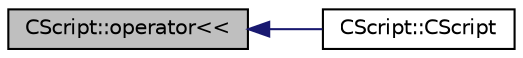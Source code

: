 digraph "CScript::operator&lt;&lt;"
{
  edge [fontname="Helvetica",fontsize="10",labelfontname="Helvetica",labelfontsize="10"];
  node [fontname="Helvetica",fontsize="10",shape=record];
  rankdir="LR";
  Node796 [label="CScript::operator\<\<",height=0.2,width=0.4,color="black", fillcolor="grey75", style="filled", fontcolor="black"];
  Node796 -> Node797 [dir="back",color="midnightblue",fontsize="10",style="solid",fontname="Helvetica"];
  Node797 [label="CScript::CScript",height=0.2,width=0.4,color="black", fillcolor="white", style="filled",URL="$class_c_script.html#a48cc35ec0c9119def402a7118e81cf00"];
}

